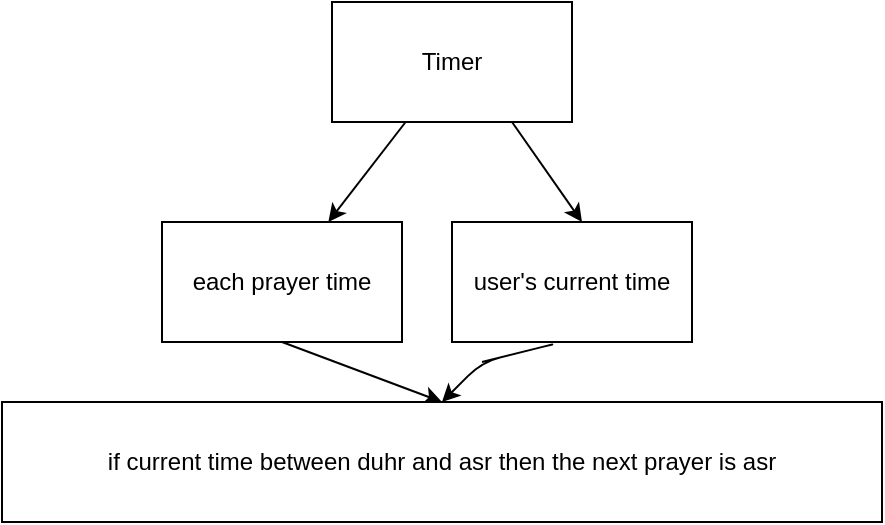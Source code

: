 <mxfile>
    <diagram id="TC6bE9BPANKvTwmTTT9P" name="Page-1">
        <mxGraphModel dx="832" dy="563" grid="1" gridSize="10" guides="1" tooltips="1" connect="1" arrows="1" fold="1" page="1" pageScale="1" pageWidth="850" pageHeight="1100" math="0" shadow="0">
            <root>
                <mxCell id="0"/>
                <mxCell id="1" parent="0"/>
                <mxCell id="13" value="" style="edgeStyle=none;html=1;" edge="1" parent="1" source="2" target="5">
                    <mxGeometry relative="1" as="geometry"/>
                </mxCell>
                <mxCell id="14" style="edgeStyle=none;html=1;exitX=0.75;exitY=1;exitDx=0;exitDy=0;" edge="1" parent="1" source="2">
                    <mxGeometry relative="1" as="geometry">
                        <mxPoint x="490" y="120" as="targetPoint"/>
                    </mxGeometry>
                </mxCell>
                <mxCell id="2" value="Timer" style="whiteSpace=wrap;html=1;" vertex="1" parent="1">
                    <mxGeometry x="365" y="10" width="120" height="60" as="geometry"/>
                </mxCell>
                <mxCell id="20" style="edgeStyle=none;html=1;exitX=0.5;exitY=1;exitDx=0;exitDy=0;entryX=0.5;entryY=0;entryDx=0;entryDy=0;" edge="1" parent="1" source="5" target="18">
                    <mxGeometry relative="1" as="geometry"/>
                </mxCell>
                <mxCell id="5" value="each prayer time" style="whiteSpace=wrap;html=1;" vertex="1" parent="1">
                    <mxGeometry x="280" y="120" width="120" height="60" as="geometry"/>
                </mxCell>
                <mxCell id="19" value="" style="edgeStyle=none;html=1;entryX=0.5;entryY=0;entryDx=0;entryDy=0;" edge="1" parent="1" target="18">
                    <mxGeometry relative="1" as="geometry">
                        <mxPoint x="440" y="190" as="sourcePoint"/>
                        <Array as="points">
                            <mxPoint x="480" y="180"/>
                            <mxPoint x="440" y="190"/>
                        </Array>
                    </mxGeometry>
                </mxCell>
                <mxCell id="15" value="user's current time" style="whiteSpace=wrap;html=1;" vertex="1" parent="1">
                    <mxGeometry x="425" y="120" width="120" height="60" as="geometry"/>
                </mxCell>
                <mxCell id="18" value="if current time between duhr and asr then the next prayer is asr" style="whiteSpace=wrap;html=1;" vertex="1" parent="1">
                    <mxGeometry x="200" y="210" width="440" height="60" as="geometry"/>
                </mxCell>
            </root>
        </mxGraphModel>
    </diagram>
</mxfile>